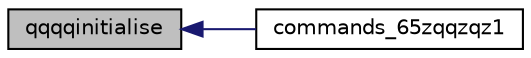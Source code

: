 digraph "qqqqinitialise"
{
  edge [fontname="Helvetica",fontsize="10",labelfontname="Helvetica",labelfontsize="10"];
  node [fontname="Helvetica",fontsize="10",shape=record];
  rankdir="LR";
  Node1862 [label="qqqqinitialise",height=0.2,width=0.4,color="black", fillcolor="grey75", style="filled", fontcolor="black"];
  Node1862 -> Node1863 [dir="back",color="midnightblue",fontsize="10",style="solid",fontname="Helvetica"];
  Node1863 [label="commands_65zqqzqz1",height=0.2,width=0.4,color="black", fillcolor="white", style="filled",URL="$inszt__commands_8c.html#a779955162af4a2e04e70a91183276674"];
}
